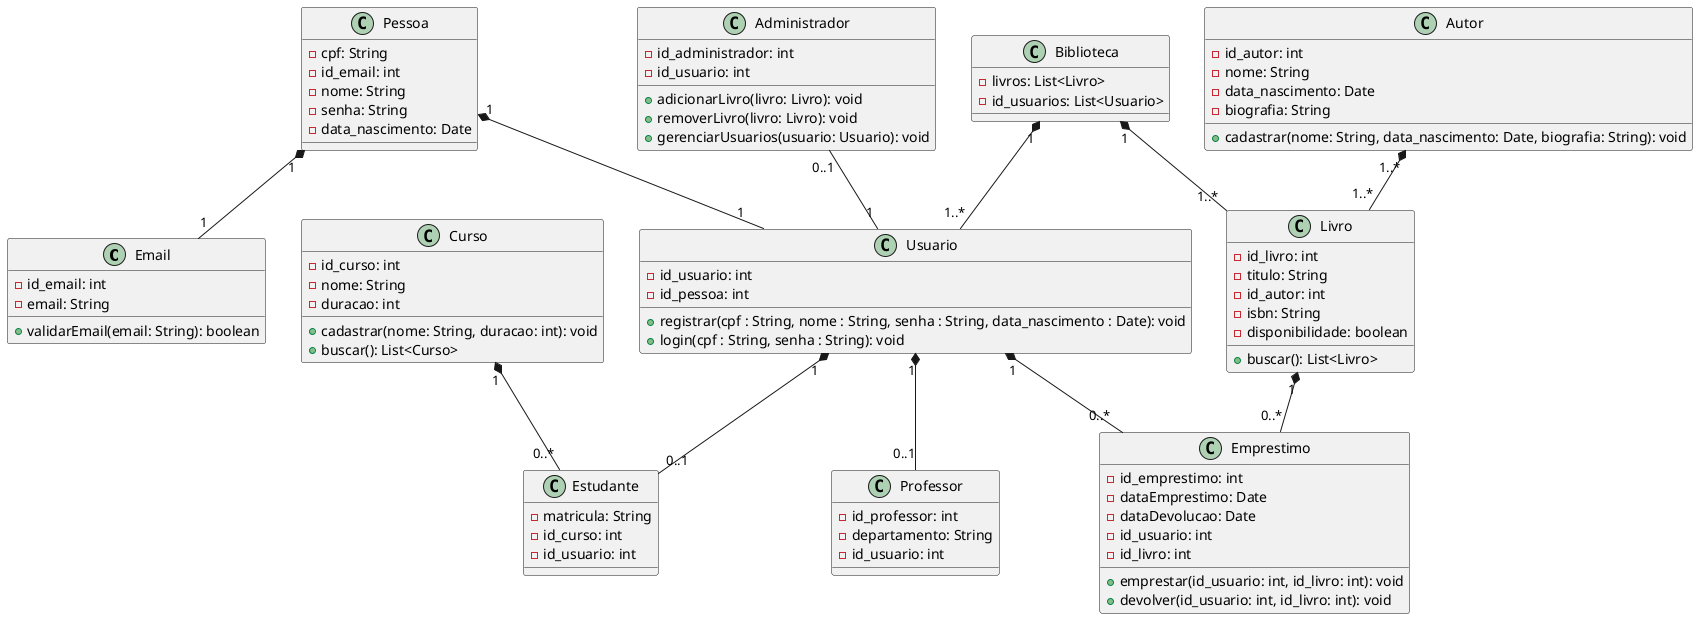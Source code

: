 @startuml Biblioteca

class Email {
  - id_email: int
  - email: String
  + validarEmail(email: String): boolean
}

class Pessoa {
  - cpf: String
  - id_email: int
  - nome: String
  - senha: String
  - data_nascimento: Date
}

class Usuario {
  - id_usuario: int
  - id_pessoa: int
  + registrar(cpf : String, nome : String, senha : String, data_nascimento : Date): void
  + login(cpf : String, senha : String): void
}

class Curso {
  - id_curso: int
  - nome: String
  - duracao: int
  + cadastrar(nome: String, duracao: int): void
  + buscar(): List<Curso>
}

class Estudante {
  - matricula: String
  - id_curso: int
  - id_usuario: int
}

class Professor {
  - id_professor: int
  - departamento: String
  - id_usuario: int
}


class Autor {
  - id_autor: int
  - nome: String
  - data_nascimento: Date
  - biografia: String
  + cadastrar(nome: String, data_nascimento: Date, biografia: String): void
}

class Livro {
  - id_livro: int
  - titulo: String
  - id_autor: int
  - isbn: String
  - disponibilidade: boolean
  + buscar(): List<Livro>
}

class Emprestimo {
  - id_emprestimo: int
  - dataEmprestimo: Date
  - dataDevolucao: Date
  - id_usuario: int
  - id_livro: int
  + emprestar(id_usuario: int, id_livro: int): void
  + devolver(id_usuario: int, id_livro: int): void
}

class Administrador {
  - id_administrador: int
  - id_usuario: int
  + adicionarLivro(livro: Livro): void
  + removerLivro(livro: Livro): void
  + gerenciarUsuarios(usuario: Usuario): void
}

class Biblioteca {
  - livros: List<Livro>
  - id_usuarios: List<Usuario>
}

Usuario "1" *-- "0..1" Estudante
Usuario "1" *-- "0..1" Professor

Livro "1" *-- "0..*" Emprestimo
Usuario "1" *-- "0..*" Emprestimo

Biblioteca "1" *-- "1..*" Livro
Biblioteca "1" *-- "1..*" Usuario

Administrador "0..1" -- "1" Usuario

Pessoa "1" *-- "1" Email
Pessoa "1" *-- "1" Usuario

Curso "1" *-- "0..*" Estudante

Autor "1..*" *-- "1..*" Livro

@enduml
